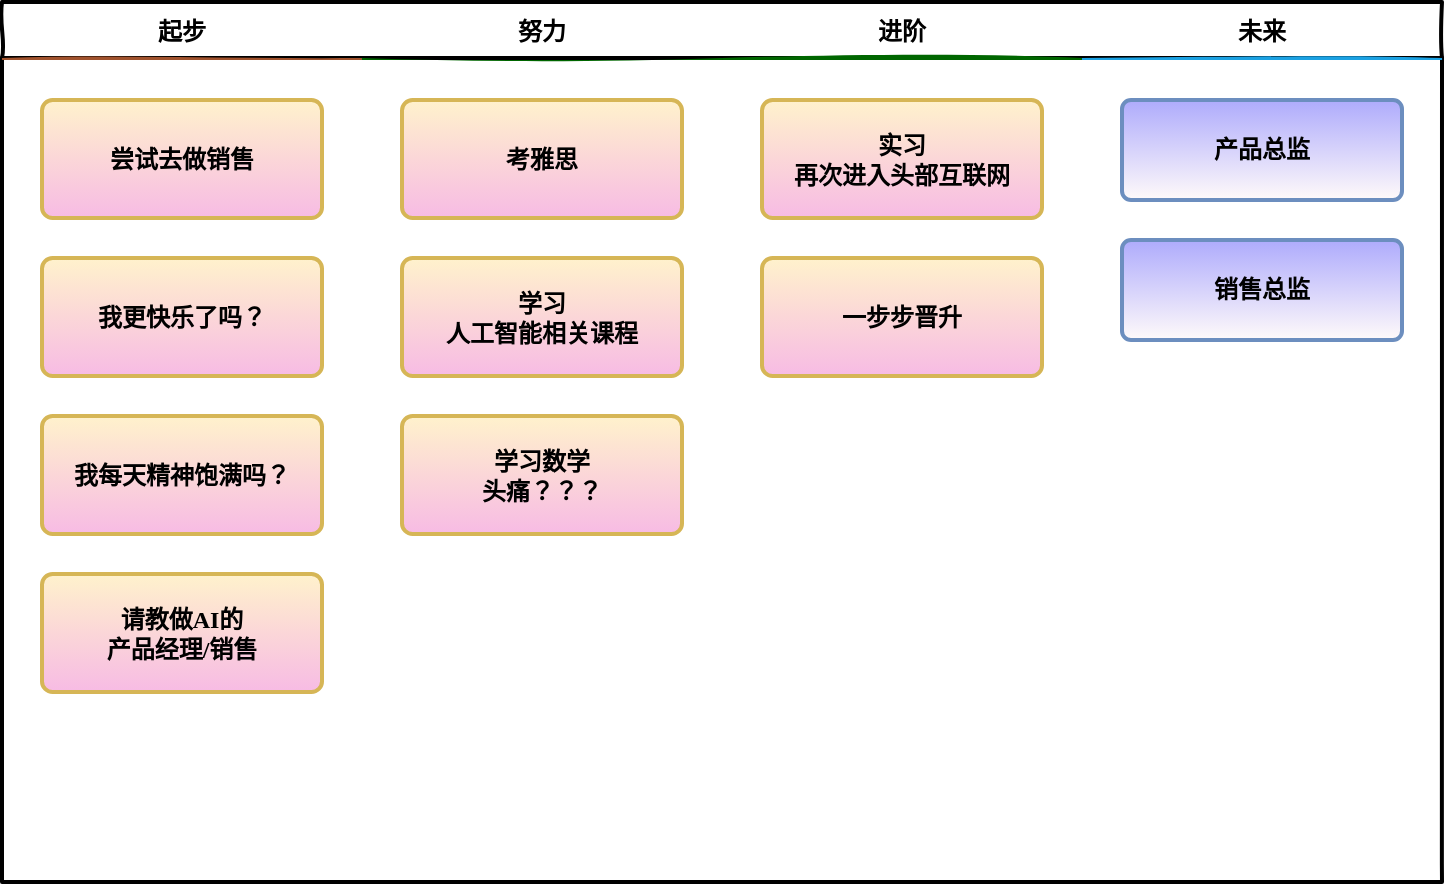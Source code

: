 <mxfile version="22.1.7" type="github">
  <diagram id="prtHgNgQTEPvFCAcTncT" name="Page-1">
    <mxGraphModel dx="954" dy="616" grid="1" gridSize="10" guides="1" tooltips="1" connect="1" arrows="1" fold="1" page="1" pageScale="1" pageWidth="827" pageHeight="1169" math="0" shadow="0">
      <root>
        <mxCell id="0" />
        <mxCell id="1" parent="0" />
        <mxCell id="AhhsZ49npr2kLPAkrbk7-1" value="" style="swimlane;fontStyle=2;childLayout=stackLayout;horizontal=1;startSize=28;horizontalStack=1;resizeParent=1;resizeParentMax=0;resizeLast=0;collapsible=0;marginBottom=0;swimlaneFillColor=none;fontFamily=Permanent Marker;fontSize=16;points=[];verticalAlign=top;stackBorder=0;resizable=1;strokeWidth=2;sketch=1;disableMultiStroke=1;" vertex="1" parent="1">
          <mxGeometry x="20" y="20" width="720" height="440" as="geometry" />
        </mxCell>
        <object label="起步" status="New" id="AhhsZ49npr2kLPAkrbk7-2">
          <mxCell style="swimlane;strokeWidth=2;fontFamily=Permanent Marker;html=0;startSize=1;verticalAlign=bottom;spacingBottom=5;points=[];childLayout=stackLayout;stackBorder=20;stackSpacing=20;resizeLast=0;resizeParent=1;horizontalStack=0;collapsible=0;sketch=1;strokeColor=none;fillStyle=solid;fillColor=#A0522D;" vertex="1" parent="AhhsZ49npr2kLPAkrbk7-1">
            <mxGeometry y="28" width="180" height="412" as="geometry" />
          </mxCell>
        </object>
        <object label="尝试去做销售" placeholders="1" id="AhhsZ49npr2kLPAkrbk7-5">
          <mxCell style="whiteSpace=wrap;html=1;strokeWidth=2;fillColor=#fff2cc;fontStyle=1;spacingTop=0;rounded=1;arcSize=9;points=[];fontFamily=Permanent Marker;hachureGap=8;fillWeight=1;strokeColor=#d6b656;gradientColor=#f7bbe4;" vertex="1" parent="AhhsZ49npr2kLPAkrbk7-2">
            <mxGeometry x="20" y="21" width="140" height="59" as="geometry" />
          </mxCell>
        </object>
        <object label="我更快乐了吗？" placeholders="1" id="AhhsZ49npr2kLPAkrbk7-21">
          <mxCell style="whiteSpace=wrap;html=1;strokeWidth=2;fillColor=#fff2cc;fontStyle=1;spacingTop=0;rounded=1;arcSize=9;points=[];fontFamily=Permanent Marker;hachureGap=8;fillWeight=1;strokeColor=#d6b656;gradientColor=#f7bbe4;" vertex="1" parent="AhhsZ49npr2kLPAkrbk7-2">
            <mxGeometry x="20" y="100" width="140" height="59" as="geometry" />
          </mxCell>
        </object>
        <object label="我每天精神饱满吗？" placeholders="1" id="AhhsZ49npr2kLPAkrbk7-22">
          <mxCell style="whiteSpace=wrap;html=1;strokeWidth=2;fillColor=#fff2cc;fontStyle=1;spacingTop=0;rounded=1;arcSize=9;points=[];fontFamily=Permanent Marker;hachureGap=8;fillWeight=1;strokeColor=#d6b656;gradientColor=#f7bbe4;" vertex="1" parent="AhhsZ49npr2kLPAkrbk7-2">
            <mxGeometry x="20" y="179" width="140" height="59" as="geometry" />
          </mxCell>
        </object>
        <object label="请教做AI的&lt;br&gt;产品经理/销售" placeholders="1" id="AhhsZ49npr2kLPAkrbk7-27">
          <mxCell style="whiteSpace=wrap;html=1;strokeWidth=2;fillColor=#fff2cc;fontStyle=1;spacingTop=0;rounded=1;arcSize=9;points=[];fontFamily=Permanent Marker;hachureGap=8;fillWeight=1;strokeColor=#d6b656;gradientColor=#f7bbe4;" vertex="1" parent="AhhsZ49npr2kLPAkrbk7-2">
            <mxGeometry x="20" y="258" width="140" height="59" as="geometry" />
          </mxCell>
        </object>
        <object label="努力" status="In progress" id="AhhsZ49npr2kLPAkrbk7-6">
          <mxCell style="swimlane;strokeWidth=2;fontFamily=Permanent Marker;html=0;startSize=1;verticalAlign=bottom;spacingBottom=5;points=[];childLayout=stackLayout;stackBorder=20;stackSpacing=20;resizeLast=0;resizeParent=1;horizontalStack=0;collapsible=0;sketch=1;strokeColor=none;fillStyle=solid;fillColor=#006600;" vertex="1" parent="AhhsZ49npr2kLPAkrbk7-1">
            <mxGeometry x="180" y="28" width="180" height="412" as="geometry" />
          </mxCell>
        </object>
        <object label="考雅思" placeholders="1" id="AhhsZ49npr2kLPAkrbk7-24">
          <mxCell style="whiteSpace=wrap;html=1;strokeWidth=2;fillColor=#fff2cc;fontStyle=1;spacingTop=0;rounded=1;arcSize=9;points=[];fontFamily=Permanent Marker;hachureGap=8;fillWeight=1;strokeColor=#d6b656;gradientColor=#f7bbe4;" vertex="1" parent="AhhsZ49npr2kLPAkrbk7-6">
            <mxGeometry x="20" y="21" width="140" height="59" as="geometry" />
          </mxCell>
        </object>
        <object label="学习&lt;br&gt;人工智能相关课程" placeholders="1" id="AhhsZ49npr2kLPAkrbk7-25">
          <mxCell style="whiteSpace=wrap;html=1;strokeWidth=2;fillColor=#fff2cc;fontStyle=1;spacingTop=0;rounded=1;arcSize=9;points=[];fontFamily=Permanent Marker;hachureGap=8;fillWeight=1;strokeColor=#d6b656;gradientColor=#f7bbe4;" vertex="1" parent="AhhsZ49npr2kLPAkrbk7-6">
            <mxGeometry x="20" y="100" width="140" height="59" as="geometry" />
          </mxCell>
        </object>
        <object label="学习数学&lt;br&gt;头痛？？？" placeholders="1" id="AhhsZ49npr2kLPAkrbk7-26">
          <mxCell style="whiteSpace=wrap;html=1;strokeWidth=2;fillColor=#fff2cc;fontStyle=1;spacingTop=0;rounded=1;arcSize=9;points=[];fontFamily=Permanent Marker;hachureGap=8;fillWeight=1;strokeColor=#d6b656;gradientColor=#f7bbe4;" vertex="1" parent="AhhsZ49npr2kLPAkrbk7-6">
            <mxGeometry x="20" y="179" width="140" height="59" as="geometry" />
          </mxCell>
        </object>
        <object label="进阶" status="In progress" id="AhhsZ49npr2kLPAkrbk7-14">
          <mxCell style="swimlane;strokeWidth=2;fontFamily=Permanent Marker;html=0;startSize=1;verticalAlign=bottom;spacingBottom=5;points=[];childLayout=stackLayout;stackBorder=20;stackSpacing=20;resizeLast=0;resizeParent=1;horizontalStack=0;collapsible=0;sketch=1;strokeColor=none;fillStyle=solid;fillColor=#006600;" vertex="1" parent="AhhsZ49npr2kLPAkrbk7-1">
            <mxGeometry x="360" y="28" width="180" height="412" as="geometry" />
          </mxCell>
        </object>
        <object label="实习&lt;br&gt;再次进入头部互联网" placeholders="1" id="AhhsZ49npr2kLPAkrbk7-28">
          <mxCell style="whiteSpace=wrap;html=1;strokeWidth=2;fillColor=#fff2cc;fontStyle=1;spacingTop=0;rounded=1;arcSize=9;points=[];fontFamily=Permanent Marker;hachureGap=8;fillWeight=1;strokeColor=#d6b656;gradientColor=#f7bbe4;" vertex="1" parent="AhhsZ49npr2kLPAkrbk7-14">
            <mxGeometry x="20" y="21" width="140" height="59" as="geometry" />
          </mxCell>
        </object>
        <object label="一步步晋升" placeholders="1" id="AhhsZ49npr2kLPAkrbk7-30">
          <mxCell style="whiteSpace=wrap;html=1;strokeWidth=2;fillColor=#fff2cc;fontStyle=1;spacingTop=0;rounded=1;arcSize=9;points=[];fontFamily=Permanent Marker;hachureGap=8;fillWeight=1;strokeColor=#d6b656;gradientColor=#f7bbe4;" vertex="1" parent="AhhsZ49npr2kLPAkrbk7-14">
            <mxGeometry x="20" y="100" width="140" height="59" as="geometry" />
          </mxCell>
        </object>
        <object label="未来" status="Completed" id="AhhsZ49npr2kLPAkrbk7-9">
          <mxCell style="swimlane;strokeWidth=2;fontFamily=Permanent Marker;html=0;startSize=1;verticalAlign=bottom;spacingBottom=5;points=[];childLayout=stackLayout;stackBorder=20;stackSpacing=20;resizeLast=0;resizeParent=1;horizontalStack=0;collapsible=0;sketch=1;strokeColor=none;fillStyle=solid;fillColor=#1BA1E2;" vertex="1" parent="AhhsZ49npr2kLPAkrbk7-1">
            <mxGeometry x="540" y="28" width="180" height="412" as="geometry" />
          </mxCell>
        </object>
        <object label="产品总监" placeholders="1" id="AhhsZ49npr2kLPAkrbk7-32">
          <mxCell style="whiteSpace=wrap;html=1;strokeWidth=2;fillColor=#AEABFC;fontStyle=1;spacingTop=0;rounded=1;arcSize=9;points=[];fontFamily=Permanent Marker;hachureGap=8;fillWeight=1;strokeColor=#6c8ebf;gradientColor=#fffafa;" vertex="1" parent="AhhsZ49npr2kLPAkrbk7-9">
            <mxGeometry x="20" y="21" width="140" height="50" as="geometry" />
          </mxCell>
        </object>
        <object label="销售总监" placeholders="1" id="AhhsZ49npr2kLPAkrbk7-31">
          <mxCell style="whiteSpace=wrap;html=1;strokeWidth=2;fillColor=#AEABFC;fontStyle=1;spacingTop=0;rounded=1;arcSize=9;points=[];fontFamily=Permanent Marker;hachureGap=8;fillWeight=1;strokeColor=#6c8ebf;gradientColor=#fffafa;" vertex="1" parent="AhhsZ49npr2kLPAkrbk7-9">
            <mxGeometry x="20" y="91" width="140" height="50" as="geometry" />
          </mxCell>
        </object>
      </root>
    </mxGraphModel>
  </diagram>
</mxfile>
